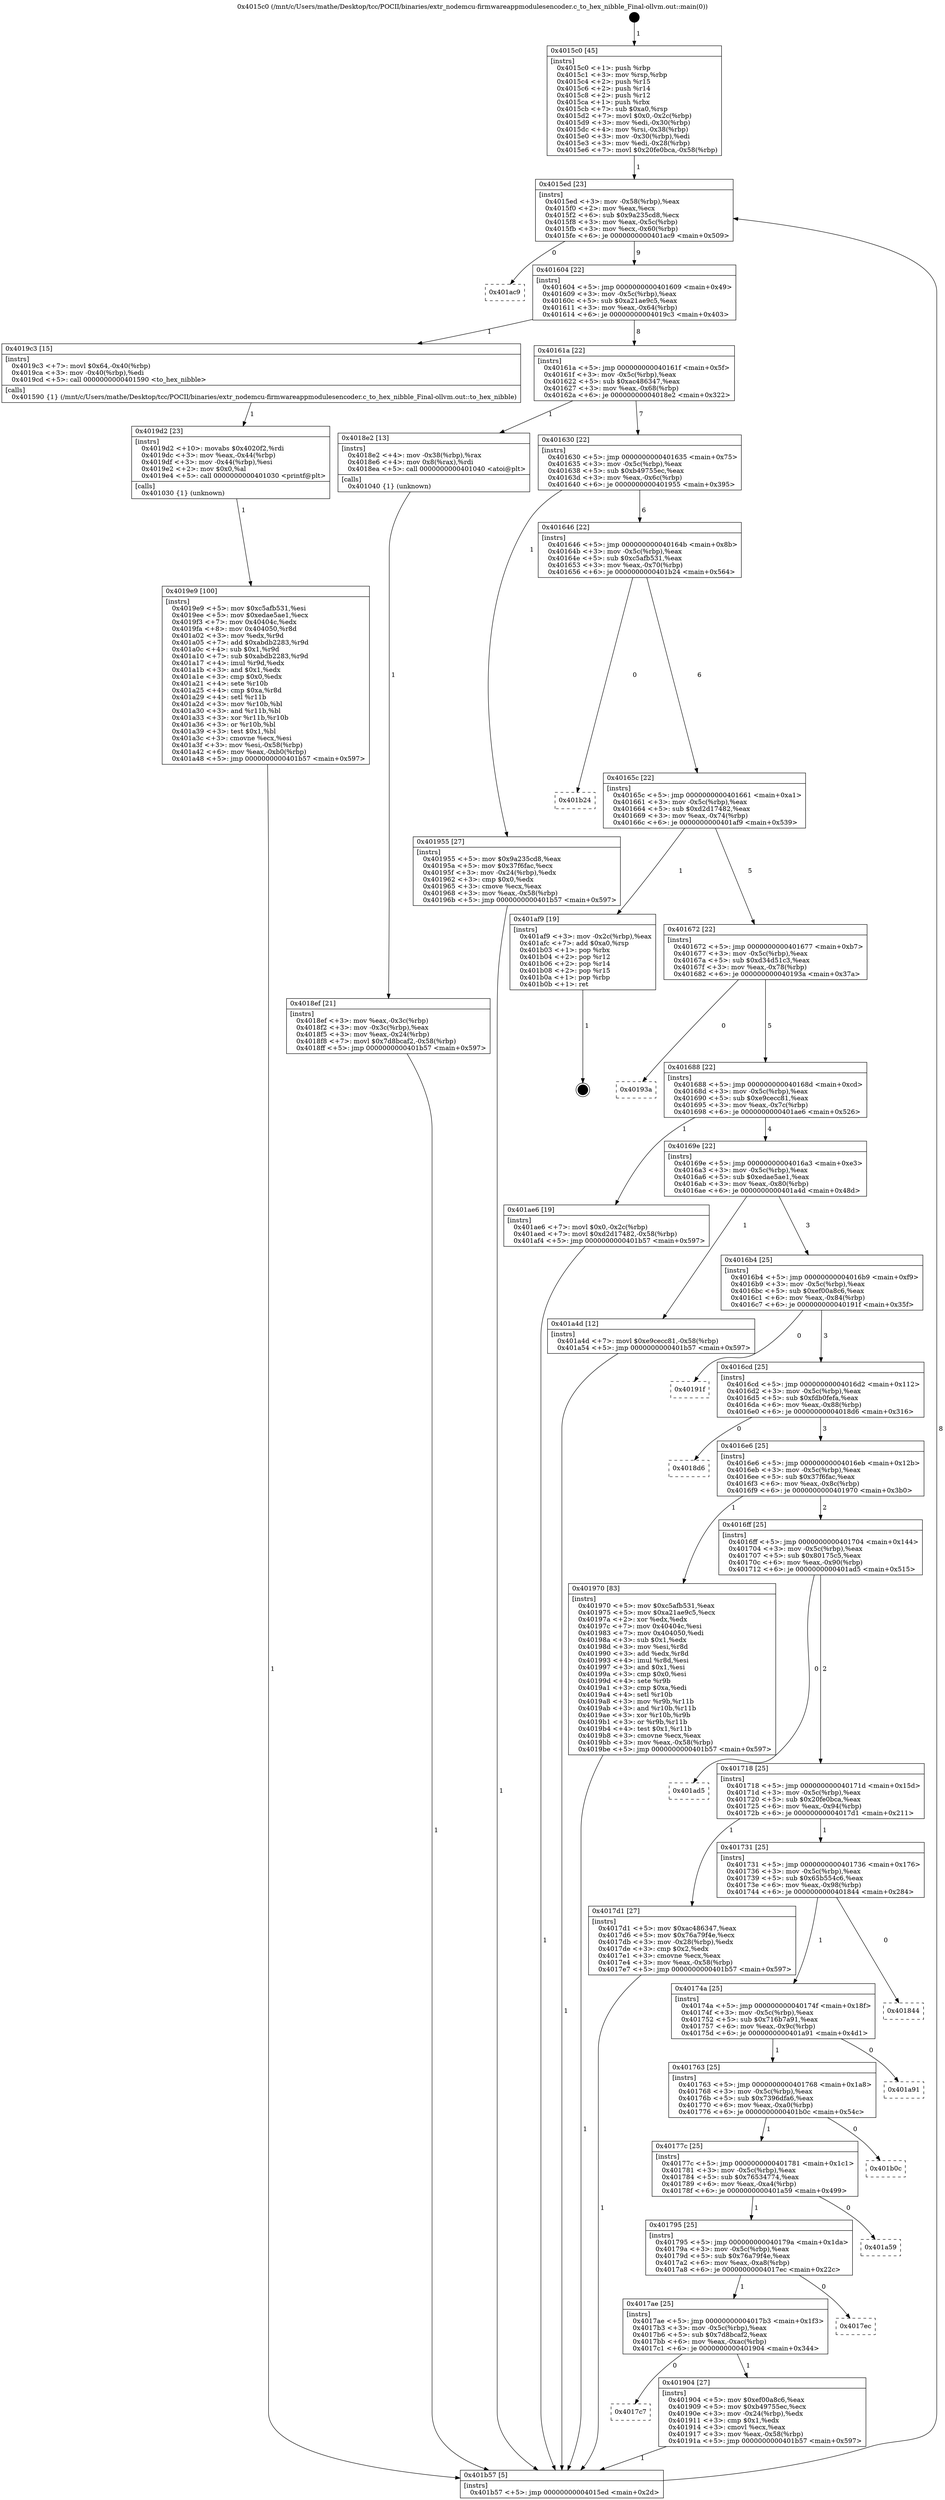 digraph "0x4015c0" {
  label = "0x4015c0 (/mnt/c/Users/mathe/Desktop/tcc/POCII/binaries/extr_nodemcu-firmwareappmodulesencoder.c_to_hex_nibble_Final-ollvm.out::main(0))"
  labelloc = "t"
  node[shape=record]

  Entry [label="",width=0.3,height=0.3,shape=circle,fillcolor=black,style=filled]
  "0x4015ed" [label="{
     0x4015ed [23]\l
     | [instrs]\l
     &nbsp;&nbsp;0x4015ed \<+3\>: mov -0x58(%rbp),%eax\l
     &nbsp;&nbsp;0x4015f0 \<+2\>: mov %eax,%ecx\l
     &nbsp;&nbsp;0x4015f2 \<+6\>: sub $0x9a235cd8,%ecx\l
     &nbsp;&nbsp;0x4015f8 \<+3\>: mov %eax,-0x5c(%rbp)\l
     &nbsp;&nbsp;0x4015fb \<+3\>: mov %ecx,-0x60(%rbp)\l
     &nbsp;&nbsp;0x4015fe \<+6\>: je 0000000000401ac9 \<main+0x509\>\l
  }"]
  "0x401ac9" [label="{
     0x401ac9\l
  }", style=dashed]
  "0x401604" [label="{
     0x401604 [22]\l
     | [instrs]\l
     &nbsp;&nbsp;0x401604 \<+5\>: jmp 0000000000401609 \<main+0x49\>\l
     &nbsp;&nbsp;0x401609 \<+3\>: mov -0x5c(%rbp),%eax\l
     &nbsp;&nbsp;0x40160c \<+5\>: sub $0xa21ae9c5,%eax\l
     &nbsp;&nbsp;0x401611 \<+3\>: mov %eax,-0x64(%rbp)\l
     &nbsp;&nbsp;0x401614 \<+6\>: je 00000000004019c3 \<main+0x403\>\l
  }"]
  Exit [label="",width=0.3,height=0.3,shape=circle,fillcolor=black,style=filled,peripheries=2]
  "0x4019c3" [label="{
     0x4019c3 [15]\l
     | [instrs]\l
     &nbsp;&nbsp;0x4019c3 \<+7\>: movl $0x64,-0x40(%rbp)\l
     &nbsp;&nbsp;0x4019ca \<+3\>: mov -0x40(%rbp),%edi\l
     &nbsp;&nbsp;0x4019cd \<+5\>: call 0000000000401590 \<to_hex_nibble\>\l
     | [calls]\l
     &nbsp;&nbsp;0x401590 \{1\} (/mnt/c/Users/mathe/Desktop/tcc/POCII/binaries/extr_nodemcu-firmwareappmodulesencoder.c_to_hex_nibble_Final-ollvm.out::to_hex_nibble)\l
  }"]
  "0x40161a" [label="{
     0x40161a [22]\l
     | [instrs]\l
     &nbsp;&nbsp;0x40161a \<+5\>: jmp 000000000040161f \<main+0x5f\>\l
     &nbsp;&nbsp;0x40161f \<+3\>: mov -0x5c(%rbp),%eax\l
     &nbsp;&nbsp;0x401622 \<+5\>: sub $0xac486347,%eax\l
     &nbsp;&nbsp;0x401627 \<+3\>: mov %eax,-0x68(%rbp)\l
     &nbsp;&nbsp;0x40162a \<+6\>: je 00000000004018e2 \<main+0x322\>\l
  }"]
  "0x4019e9" [label="{
     0x4019e9 [100]\l
     | [instrs]\l
     &nbsp;&nbsp;0x4019e9 \<+5\>: mov $0xc5afb531,%esi\l
     &nbsp;&nbsp;0x4019ee \<+5\>: mov $0xedae5ae1,%ecx\l
     &nbsp;&nbsp;0x4019f3 \<+7\>: mov 0x40404c,%edx\l
     &nbsp;&nbsp;0x4019fa \<+8\>: mov 0x404050,%r8d\l
     &nbsp;&nbsp;0x401a02 \<+3\>: mov %edx,%r9d\l
     &nbsp;&nbsp;0x401a05 \<+7\>: add $0xabdb2283,%r9d\l
     &nbsp;&nbsp;0x401a0c \<+4\>: sub $0x1,%r9d\l
     &nbsp;&nbsp;0x401a10 \<+7\>: sub $0xabdb2283,%r9d\l
     &nbsp;&nbsp;0x401a17 \<+4\>: imul %r9d,%edx\l
     &nbsp;&nbsp;0x401a1b \<+3\>: and $0x1,%edx\l
     &nbsp;&nbsp;0x401a1e \<+3\>: cmp $0x0,%edx\l
     &nbsp;&nbsp;0x401a21 \<+4\>: sete %r10b\l
     &nbsp;&nbsp;0x401a25 \<+4\>: cmp $0xa,%r8d\l
     &nbsp;&nbsp;0x401a29 \<+4\>: setl %r11b\l
     &nbsp;&nbsp;0x401a2d \<+3\>: mov %r10b,%bl\l
     &nbsp;&nbsp;0x401a30 \<+3\>: and %r11b,%bl\l
     &nbsp;&nbsp;0x401a33 \<+3\>: xor %r11b,%r10b\l
     &nbsp;&nbsp;0x401a36 \<+3\>: or %r10b,%bl\l
     &nbsp;&nbsp;0x401a39 \<+3\>: test $0x1,%bl\l
     &nbsp;&nbsp;0x401a3c \<+3\>: cmovne %ecx,%esi\l
     &nbsp;&nbsp;0x401a3f \<+3\>: mov %esi,-0x58(%rbp)\l
     &nbsp;&nbsp;0x401a42 \<+6\>: mov %eax,-0xb0(%rbp)\l
     &nbsp;&nbsp;0x401a48 \<+5\>: jmp 0000000000401b57 \<main+0x597\>\l
  }"]
  "0x4018e2" [label="{
     0x4018e2 [13]\l
     | [instrs]\l
     &nbsp;&nbsp;0x4018e2 \<+4\>: mov -0x38(%rbp),%rax\l
     &nbsp;&nbsp;0x4018e6 \<+4\>: mov 0x8(%rax),%rdi\l
     &nbsp;&nbsp;0x4018ea \<+5\>: call 0000000000401040 \<atoi@plt\>\l
     | [calls]\l
     &nbsp;&nbsp;0x401040 \{1\} (unknown)\l
  }"]
  "0x401630" [label="{
     0x401630 [22]\l
     | [instrs]\l
     &nbsp;&nbsp;0x401630 \<+5\>: jmp 0000000000401635 \<main+0x75\>\l
     &nbsp;&nbsp;0x401635 \<+3\>: mov -0x5c(%rbp),%eax\l
     &nbsp;&nbsp;0x401638 \<+5\>: sub $0xb49755ec,%eax\l
     &nbsp;&nbsp;0x40163d \<+3\>: mov %eax,-0x6c(%rbp)\l
     &nbsp;&nbsp;0x401640 \<+6\>: je 0000000000401955 \<main+0x395\>\l
  }"]
  "0x4019d2" [label="{
     0x4019d2 [23]\l
     | [instrs]\l
     &nbsp;&nbsp;0x4019d2 \<+10\>: movabs $0x4020f2,%rdi\l
     &nbsp;&nbsp;0x4019dc \<+3\>: mov %eax,-0x44(%rbp)\l
     &nbsp;&nbsp;0x4019df \<+3\>: mov -0x44(%rbp),%esi\l
     &nbsp;&nbsp;0x4019e2 \<+2\>: mov $0x0,%al\l
     &nbsp;&nbsp;0x4019e4 \<+5\>: call 0000000000401030 \<printf@plt\>\l
     | [calls]\l
     &nbsp;&nbsp;0x401030 \{1\} (unknown)\l
  }"]
  "0x401955" [label="{
     0x401955 [27]\l
     | [instrs]\l
     &nbsp;&nbsp;0x401955 \<+5\>: mov $0x9a235cd8,%eax\l
     &nbsp;&nbsp;0x40195a \<+5\>: mov $0x37f6fac,%ecx\l
     &nbsp;&nbsp;0x40195f \<+3\>: mov -0x24(%rbp),%edx\l
     &nbsp;&nbsp;0x401962 \<+3\>: cmp $0x0,%edx\l
     &nbsp;&nbsp;0x401965 \<+3\>: cmove %ecx,%eax\l
     &nbsp;&nbsp;0x401968 \<+3\>: mov %eax,-0x58(%rbp)\l
     &nbsp;&nbsp;0x40196b \<+5\>: jmp 0000000000401b57 \<main+0x597\>\l
  }"]
  "0x401646" [label="{
     0x401646 [22]\l
     | [instrs]\l
     &nbsp;&nbsp;0x401646 \<+5\>: jmp 000000000040164b \<main+0x8b\>\l
     &nbsp;&nbsp;0x40164b \<+3\>: mov -0x5c(%rbp),%eax\l
     &nbsp;&nbsp;0x40164e \<+5\>: sub $0xc5afb531,%eax\l
     &nbsp;&nbsp;0x401653 \<+3\>: mov %eax,-0x70(%rbp)\l
     &nbsp;&nbsp;0x401656 \<+6\>: je 0000000000401b24 \<main+0x564\>\l
  }"]
  "0x4017c7" [label="{
     0x4017c7\l
  }", style=dashed]
  "0x401b24" [label="{
     0x401b24\l
  }", style=dashed]
  "0x40165c" [label="{
     0x40165c [22]\l
     | [instrs]\l
     &nbsp;&nbsp;0x40165c \<+5\>: jmp 0000000000401661 \<main+0xa1\>\l
     &nbsp;&nbsp;0x401661 \<+3\>: mov -0x5c(%rbp),%eax\l
     &nbsp;&nbsp;0x401664 \<+5\>: sub $0xd2d17482,%eax\l
     &nbsp;&nbsp;0x401669 \<+3\>: mov %eax,-0x74(%rbp)\l
     &nbsp;&nbsp;0x40166c \<+6\>: je 0000000000401af9 \<main+0x539\>\l
  }"]
  "0x401904" [label="{
     0x401904 [27]\l
     | [instrs]\l
     &nbsp;&nbsp;0x401904 \<+5\>: mov $0xef00a8c6,%eax\l
     &nbsp;&nbsp;0x401909 \<+5\>: mov $0xb49755ec,%ecx\l
     &nbsp;&nbsp;0x40190e \<+3\>: mov -0x24(%rbp),%edx\l
     &nbsp;&nbsp;0x401911 \<+3\>: cmp $0x1,%edx\l
     &nbsp;&nbsp;0x401914 \<+3\>: cmovl %ecx,%eax\l
     &nbsp;&nbsp;0x401917 \<+3\>: mov %eax,-0x58(%rbp)\l
     &nbsp;&nbsp;0x40191a \<+5\>: jmp 0000000000401b57 \<main+0x597\>\l
  }"]
  "0x401af9" [label="{
     0x401af9 [19]\l
     | [instrs]\l
     &nbsp;&nbsp;0x401af9 \<+3\>: mov -0x2c(%rbp),%eax\l
     &nbsp;&nbsp;0x401afc \<+7\>: add $0xa0,%rsp\l
     &nbsp;&nbsp;0x401b03 \<+1\>: pop %rbx\l
     &nbsp;&nbsp;0x401b04 \<+2\>: pop %r12\l
     &nbsp;&nbsp;0x401b06 \<+2\>: pop %r14\l
     &nbsp;&nbsp;0x401b08 \<+2\>: pop %r15\l
     &nbsp;&nbsp;0x401b0a \<+1\>: pop %rbp\l
     &nbsp;&nbsp;0x401b0b \<+1\>: ret\l
  }"]
  "0x401672" [label="{
     0x401672 [22]\l
     | [instrs]\l
     &nbsp;&nbsp;0x401672 \<+5\>: jmp 0000000000401677 \<main+0xb7\>\l
     &nbsp;&nbsp;0x401677 \<+3\>: mov -0x5c(%rbp),%eax\l
     &nbsp;&nbsp;0x40167a \<+5\>: sub $0xd34d51c3,%eax\l
     &nbsp;&nbsp;0x40167f \<+3\>: mov %eax,-0x78(%rbp)\l
     &nbsp;&nbsp;0x401682 \<+6\>: je 000000000040193a \<main+0x37a\>\l
  }"]
  "0x4017ae" [label="{
     0x4017ae [25]\l
     | [instrs]\l
     &nbsp;&nbsp;0x4017ae \<+5\>: jmp 00000000004017b3 \<main+0x1f3\>\l
     &nbsp;&nbsp;0x4017b3 \<+3\>: mov -0x5c(%rbp),%eax\l
     &nbsp;&nbsp;0x4017b6 \<+5\>: sub $0x7d8bcaf2,%eax\l
     &nbsp;&nbsp;0x4017bb \<+6\>: mov %eax,-0xac(%rbp)\l
     &nbsp;&nbsp;0x4017c1 \<+6\>: je 0000000000401904 \<main+0x344\>\l
  }"]
  "0x40193a" [label="{
     0x40193a\l
  }", style=dashed]
  "0x401688" [label="{
     0x401688 [22]\l
     | [instrs]\l
     &nbsp;&nbsp;0x401688 \<+5\>: jmp 000000000040168d \<main+0xcd\>\l
     &nbsp;&nbsp;0x40168d \<+3\>: mov -0x5c(%rbp),%eax\l
     &nbsp;&nbsp;0x401690 \<+5\>: sub $0xe9cecc81,%eax\l
     &nbsp;&nbsp;0x401695 \<+3\>: mov %eax,-0x7c(%rbp)\l
     &nbsp;&nbsp;0x401698 \<+6\>: je 0000000000401ae6 \<main+0x526\>\l
  }"]
  "0x4017ec" [label="{
     0x4017ec\l
  }", style=dashed]
  "0x401ae6" [label="{
     0x401ae6 [19]\l
     | [instrs]\l
     &nbsp;&nbsp;0x401ae6 \<+7\>: movl $0x0,-0x2c(%rbp)\l
     &nbsp;&nbsp;0x401aed \<+7\>: movl $0xd2d17482,-0x58(%rbp)\l
     &nbsp;&nbsp;0x401af4 \<+5\>: jmp 0000000000401b57 \<main+0x597\>\l
  }"]
  "0x40169e" [label="{
     0x40169e [22]\l
     | [instrs]\l
     &nbsp;&nbsp;0x40169e \<+5\>: jmp 00000000004016a3 \<main+0xe3\>\l
     &nbsp;&nbsp;0x4016a3 \<+3\>: mov -0x5c(%rbp),%eax\l
     &nbsp;&nbsp;0x4016a6 \<+5\>: sub $0xedae5ae1,%eax\l
     &nbsp;&nbsp;0x4016ab \<+3\>: mov %eax,-0x80(%rbp)\l
     &nbsp;&nbsp;0x4016ae \<+6\>: je 0000000000401a4d \<main+0x48d\>\l
  }"]
  "0x401795" [label="{
     0x401795 [25]\l
     | [instrs]\l
     &nbsp;&nbsp;0x401795 \<+5\>: jmp 000000000040179a \<main+0x1da\>\l
     &nbsp;&nbsp;0x40179a \<+3\>: mov -0x5c(%rbp),%eax\l
     &nbsp;&nbsp;0x40179d \<+5\>: sub $0x76a79f4e,%eax\l
     &nbsp;&nbsp;0x4017a2 \<+6\>: mov %eax,-0xa8(%rbp)\l
     &nbsp;&nbsp;0x4017a8 \<+6\>: je 00000000004017ec \<main+0x22c\>\l
  }"]
  "0x401a4d" [label="{
     0x401a4d [12]\l
     | [instrs]\l
     &nbsp;&nbsp;0x401a4d \<+7\>: movl $0xe9cecc81,-0x58(%rbp)\l
     &nbsp;&nbsp;0x401a54 \<+5\>: jmp 0000000000401b57 \<main+0x597\>\l
  }"]
  "0x4016b4" [label="{
     0x4016b4 [25]\l
     | [instrs]\l
     &nbsp;&nbsp;0x4016b4 \<+5\>: jmp 00000000004016b9 \<main+0xf9\>\l
     &nbsp;&nbsp;0x4016b9 \<+3\>: mov -0x5c(%rbp),%eax\l
     &nbsp;&nbsp;0x4016bc \<+5\>: sub $0xef00a8c6,%eax\l
     &nbsp;&nbsp;0x4016c1 \<+6\>: mov %eax,-0x84(%rbp)\l
     &nbsp;&nbsp;0x4016c7 \<+6\>: je 000000000040191f \<main+0x35f\>\l
  }"]
  "0x401a59" [label="{
     0x401a59\l
  }", style=dashed]
  "0x40191f" [label="{
     0x40191f\l
  }", style=dashed]
  "0x4016cd" [label="{
     0x4016cd [25]\l
     | [instrs]\l
     &nbsp;&nbsp;0x4016cd \<+5\>: jmp 00000000004016d2 \<main+0x112\>\l
     &nbsp;&nbsp;0x4016d2 \<+3\>: mov -0x5c(%rbp),%eax\l
     &nbsp;&nbsp;0x4016d5 \<+5\>: sub $0xfdb0fefa,%eax\l
     &nbsp;&nbsp;0x4016da \<+6\>: mov %eax,-0x88(%rbp)\l
     &nbsp;&nbsp;0x4016e0 \<+6\>: je 00000000004018d6 \<main+0x316\>\l
  }"]
  "0x40177c" [label="{
     0x40177c [25]\l
     | [instrs]\l
     &nbsp;&nbsp;0x40177c \<+5\>: jmp 0000000000401781 \<main+0x1c1\>\l
     &nbsp;&nbsp;0x401781 \<+3\>: mov -0x5c(%rbp),%eax\l
     &nbsp;&nbsp;0x401784 \<+5\>: sub $0x76534774,%eax\l
     &nbsp;&nbsp;0x401789 \<+6\>: mov %eax,-0xa4(%rbp)\l
     &nbsp;&nbsp;0x40178f \<+6\>: je 0000000000401a59 \<main+0x499\>\l
  }"]
  "0x4018d6" [label="{
     0x4018d6\l
  }", style=dashed]
  "0x4016e6" [label="{
     0x4016e6 [25]\l
     | [instrs]\l
     &nbsp;&nbsp;0x4016e6 \<+5\>: jmp 00000000004016eb \<main+0x12b\>\l
     &nbsp;&nbsp;0x4016eb \<+3\>: mov -0x5c(%rbp),%eax\l
     &nbsp;&nbsp;0x4016ee \<+5\>: sub $0x37f6fac,%eax\l
     &nbsp;&nbsp;0x4016f3 \<+6\>: mov %eax,-0x8c(%rbp)\l
     &nbsp;&nbsp;0x4016f9 \<+6\>: je 0000000000401970 \<main+0x3b0\>\l
  }"]
  "0x401b0c" [label="{
     0x401b0c\l
  }", style=dashed]
  "0x401970" [label="{
     0x401970 [83]\l
     | [instrs]\l
     &nbsp;&nbsp;0x401970 \<+5\>: mov $0xc5afb531,%eax\l
     &nbsp;&nbsp;0x401975 \<+5\>: mov $0xa21ae9c5,%ecx\l
     &nbsp;&nbsp;0x40197a \<+2\>: xor %edx,%edx\l
     &nbsp;&nbsp;0x40197c \<+7\>: mov 0x40404c,%esi\l
     &nbsp;&nbsp;0x401983 \<+7\>: mov 0x404050,%edi\l
     &nbsp;&nbsp;0x40198a \<+3\>: sub $0x1,%edx\l
     &nbsp;&nbsp;0x40198d \<+3\>: mov %esi,%r8d\l
     &nbsp;&nbsp;0x401990 \<+3\>: add %edx,%r8d\l
     &nbsp;&nbsp;0x401993 \<+4\>: imul %r8d,%esi\l
     &nbsp;&nbsp;0x401997 \<+3\>: and $0x1,%esi\l
     &nbsp;&nbsp;0x40199a \<+3\>: cmp $0x0,%esi\l
     &nbsp;&nbsp;0x40199d \<+4\>: sete %r9b\l
     &nbsp;&nbsp;0x4019a1 \<+3\>: cmp $0xa,%edi\l
     &nbsp;&nbsp;0x4019a4 \<+4\>: setl %r10b\l
     &nbsp;&nbsp;0x4019a8 \<+3\>: mov %r9b,%r11b\l
     &nbsp;&nbsp;0x4019ab \<+3\>: and %r10b,%r11b\l
     &nbsp;&nbsp;0x4019ae \<+3\>: xor %r10b,%r9b\l
     &nbsp;&nbsp;0x4019b1 \<+3\>: or %r9b,%r11b\l
     &nbsp;&nbsp;0x4019b4 \<+4\>: test $0x1,%r11b\l
     &nbsp;&nbsp;0x4019b8 \<+3\>: cmovne %ecx,%eax\l
     &nbsp;&nbsp;0x4019bb \<+3\>: mov %eax,-0x58(%rbp)\l
     &nbsp;&nbsp;0x4019be \<+5\>: jmp 0000000000401b57 \<main+0x597\>\l
  }"]
  "0x4016ff" [label="{
     0x4016ff [25]\l
     | [instrs]\l
     &nbsp;&nbsp;0x4016ff \<+5\>: jmp 0000000000401704 \<main+0x144\>\l
     &nbsp;&nbsp;0x401704 \<+3\>: mov -0x5c(%rbp),%eax\l
     &nbsp;&nbsp;0x401707 \<+5\>: sub $0x80175c5,%eax\l
     &nbsp;&nbsp;0x40170c \<+6\>: mov %eax,-0x90(%rbp)\l
     &nbsp;&nbsp;0x401712 \<+6\>: je 0000000000401ad5 \<main+0x515\>\l
  }"]
  "0x401763" [label="{
     0x401763 [25]\l
     | [instrs]\l
     &nbsp;&nbsp;0x401763 \<+5\>: jmp 0000000000401768 \<main+0x1a8\>\l
     &nbsp;&nbsp;0x401768 \<+3\>: mov -0x5c(%rbp),%eax\l
     &nbsp;&nbsp;0x40176b \<+5\>: sub $0x7396dfa6,%eax\l
     &nbsp;&nbsp;0x401770 \<+6\>: mov %eax,-0xa0(%rbp)\l
     &nbsp;&nbsp;0x401776 \<+6\>: je 0000000000401b0c \<main+0x54c\>\l
  }"]
  "0x401ad5" [label="{
     0x401ad5\l
  }", style=dashed]
  "0x401718" [label="{
     0x401718 [25]\l
     | [instrs]\l
     &nbsp;&nbsp;0x401718 \<+5\>: jmp 000000000040171d \<main+0x15d\>\l
     &nbsp;&nbsp;0x40171d \<+3\>: mov -0x5c(%rbp),%eax\l
     &nbsp;&nbsp;0x401720 \<+5\>: sub $0x20fe0bca,%eax\l
     &nbsp;&nbsp;0x401725 \<+6\>: mov %eax,-0x94(%rbp)\l
     &nbsp;&nbsp;0x40172b \<+6\>: je 00000000004017d1 \<main+0x211\>\l
  }"]
  "0x401a91" [label="{
     0x401a91\l
  }", style=dashed]
  "0x4017d1" [label="{
     0x4017d1 [27]\l
     | [instrs]\l
     &nbsp;&nbsp;0x4017d1 \<+5\>: mov $0xac486347,%eax\l
     &nbsp;&nbsp;0x4017d6 \<+5\>: mov $0x76a79f4e,%ecx\l
     &nbsp;&nbsp;0x4017db \<+3\>: mov -0x28(%rbp),%edx\l
     &nbsp;&nbsp;0x4017de \<+3\>: cmp $0x2,%edx\l
     &nbsp;&nbsp;0x4017e1 \<+3\>: cmovne %ecx,%eax\l
     &nbsp;&nbsp;0x4017e4 \<+3\>: mov %eax,-0x58(%rbp)\l
     &nbsp;&nbsp;0x4017e7 \<+5\>: jmp 0000000000401b57 \<main+0x597\>\l
  }"]
  "0x401731" [label="{
     0x401731 [25]\l
     | [instrs]\l
     &nbsp;&nbsp;0x401731 \<+5\>: jmp 0000000000401736 \<main+0x176\>\l
     &nbsp;&nbsp;0x401736 \<+3\>: mov -0x5c(%rbp),%eax\l
     &nbsp;&nbsp;0x401739 \<+5\>: sub $0x65b554c6,%eax\l
     &nbsp;&nbsp;0x40173e \<+6\>: mov %eax,-0x98(%rbp)\l
     &nbsp;&nbsp;0x401744 \<+6\>: je 0000000000401844 \<main+0x284\>\l
  }"]
  "0x401b57" [label="{
     0x401b57 [5]\l
     | [instrs]\l
     &nbsp;&nbsp;0x401b57 \<+5\>: jmp 00000000004015ed \<main+0x2d\>\l
  }"]
  "0x4015c0" [label="{
     0x4015c0 [45]\l
     | [instrs]\l
     &nbsp;&nbsp;0x4015c0 \<+1\>: push %rbp\l
     &nbsp;&nbsp;0x4015c1 \<+3\>: mov %rsp,%rbp\l
     &nbsp;&nbsp;0x4015c4 \<+2\>: push %r15\l
     &nbsp;&nbsp;0x4015c6 \<+2\>: push %r14\l
     &nbsp;&nbsp;0x4015c8 \<+2\>: push %r12\l
     &nbsp;&nbsp;0x4015ca \<+1\>: push %rbx\l
     &nbsp;&nbsp;0x4015cb \<+7\>: sub $0xa0,%rsp\l
     &nbsp;&nbsp;0x4015d2 \<+7\>: movl $0x0,-0x2c(%rbp)\l
     &nbsp;&nbsp;0x4015d9 \<+3\>: mov %edi,-0x30(%rbp)\l
     &nbsp;&nbsp;0x4015dc \<+4\>: mov %rsi,-0x38(%rbp)\l
     &nbsp;&nbsp;0x4015e0 \<+3\>: mov -0x30(%rbp),%edi\l
     &nbsp;&nbsp;0x4015e3 \<+3\>: mov %edi,-0x28(%rbp)\l
     &nbsp;&nbsp;0x4015e6 \<+7\>: movl $0x20fe0bca,-0x58(%rbp)\l
  }"]
  "0x4018ef" [label="{
     0x4018ef [21]\l
     | [instrs]\l
     &nbsp;&nbsp;0x4018ef \<+3\>: mov %eax,-0x3c(%rbp)\l
     &nbsp;&nbsp;0x4018f2 \<+3\>: mov -0x3c(%rbp),%eax\l
     &nbsp;&nbsp;0x4018f5 \<+3\>: mov %eax,-0x24(%rbp)\l
     &nbsp;&nbsp;0x4018f8 \<+7\>: movl $0x7d8bcaf2,-0x58(%rbp)\l
     &nbsp;&nbsp;0x4018ff \<+5\>: jmp 0000000000401b57 \<main+0x597\>\l
  }"]
  "0x40174a" [label="{
     0x40174a [25]\l
     | [instrs]\l
     &nbsp;&nbsp;0x40174a \<+5\>: jmp 000000000040174f \<main+0x18f\>\l
     &nbsp;&nbsp;0x40174f \<+3\>: mov -0x5c(%rbp),%eax\l
     &nbsp;&nbsp;0x401752 \<+5\>: sub $0x716b7a91,%eax\l
     &nbsp;&nbsp;0x401757 \<+6\>: mov %eax,-0x9c(%rbp)\l
     &nbsp;&nbsp;0x40175d \<+6\>: je 0000000000401a91 \<main+0x4d1\>\l
  }"]
  "0x401844" [label="{
     0x401844\l
  }", style=dashed]
  Entry -> "0x4015c0" [label=" 1"]
  "0x4015ed" -> "0x401ac9" [label=" 0"]
  "0x4015ed" -> "0x401604" [label=" 9"]
  "0x401af9" -> Exit [label=" 1"]
  "0x401604" -> "0x4019c3" [label=" 1"]
  "0x401604" -> "0x40161a" [label=" 8"]
  "0x401ae6" -> "0x401b57" [label=" 1"]
  "0x40161a" -> "0x4018e2" [label=" 1"]
  "0x40161a" -> "0x401630" [label=" 7"]
  "0x401a4d" -> "0x401b57" [label=" 1"]
  "0x401630" -> "0x401955" [label=" 1"]
  "0x401630" -> "0x401646" [label=" 6"]
  "0x4019e9" -> "0x401b57" [label=" 1"]
  "0x401646" -> "0x401b24" [label=" 0"]
  "0x401646" -> "0x40165c" [label=" 6"]
  "0x4019d2" -> "0x4019e9" [label=" 1"]
  "0x40165c" -> "0x401af9" [label=" 1"]
  "0x40165c" -> "0x401672" [label=" 5"]
  "0x4019c3" -> "0x4019d2" [label=" 1"]
  "0x401672" -> "0x40193a" [label=" 0"]
  "0x401672" -> "0x401688" [label=" 5"]
  "0x401955" -> "0x401b57" [label=" 1"]
  "0x401688" -> "0x401ae6" [label=" 1"]
  "0x401688" -> "0x40169e" [label=" 4"]
  "0x401904" -> "0x401b57" [label=" 1"]
  "0x40169e" -> "0x401a4d" [label=" 1"]
  "0x40169e" -> "0x4016b4" [label=" 3"]
  "0x4017ae" -> "0x401904" [label=" 1"]
  "0x4016b4" -> "0x40191f" [label=" 0"]
  "0x4016b4" -> "0x4016cd" [label=" 3"]
  "0x401970" -> "0x401b57" [label=" 1"]
  "0x4016cd" -> "0x4018d6" [label=" 0"]
  "0x4016cd" -> "0x4016e6" [label=" 3"]
  "0x401795" -> "0x4017ec" [label=" 0"]
  "0x4016e6" -> "0x401970" [label=" 1"]
  "0x4016e6" -> "0x4016ff" [label=" 2"]
  "0x4017ae" -> "0x4017c7" [label=" 0"]
  "0x4016ff" -> "0x401ad5" [label=" 0"]
  "0x4016ff" -> "0x401718" [label=" 2"]
  "0x40177c" -> "0x401a59" [label=" 0"]
  "0x401718" -> "0x4017d1" [label=" 1"]
  "0x401718" -> "0x401731" [label=" 1"]
  "0x4017d1" -> "0x401b57" [label=" 1"]
  "0x4015c0" -> "0x4015ed" [label=" 1"]
  "0x401b57" -> "0x4015ed" [label=" 8"]
  "0x4018e2" -> "0x4018ef" [label=" 1"]
  "0x4018ef" -> "0x401b57" [label=" 1"]
  "0x401795" -> "0x4017ae" [label=" 1"]
  "0x401731" -> "0x401844" [label=" 0"]
  "0x401731" -> "0x40174a" [label=" 1"]
  "0x401763" -> "0x40177c" [label=" 1"]
  "0x40174a" -> "0x401a91" [label=" 0"]
  "0x40174a" -> "0x401763" [label=" 1"]
  "0x40177c" -> "0x401795" [label=" 1"]
  "0x401763" -> "0x401b0c" [label=" 0"]
}
